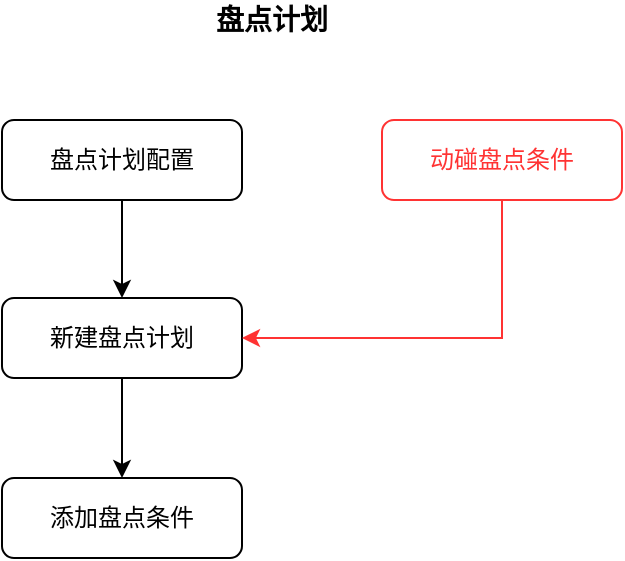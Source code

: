 <mxfile version="14.2.2" type="github">
  <diagram id="C5RBs43oDa-KdzZeNtuy" name="Page-1">
    <mxGraphModel dx="923" dy="402" grid="1" gridSize="10" guides="1" tooltips="1" connect="1" arrows="1" fold="1" page="1" pageScale="1" pageWidth="827" pageHeight="1169" math="0" shadow="0">
      <root>
        <mxCell id="WIyWlLk6GJQsqaUBKTNV-0" />
        <mxCell id="WIyWlLk6GJQsqaUBKTNV-1" parent="WIyWlLk6GJQsqaUBKTNV-0" />
        <mxCell id="Wi5Lt8Dd_UVsGv5NHamb-0" style="edgeStyle=orthogonalEdgeStyle;rounded=0;orthogonalLoop=1;jettySize=auto;html=1;exitX=0.5;exitY=1;exitDx=0;exitDy=0;entryX=0.5;entryY=0;entryDx=0;entryDy=0;" edge="1" parent="WIyWlLk6GJQsqaUBKTNV-1" source="Wi5Lt8Dd_UVsGv5NHamb-1" target="Wi5Lt8Dd_UVsGv5NHamb-2">
          <mxGeometry relative="1" as="geometry" />
        </mxCell>
        <mxCell id="Wi5Lt8Dd_UVsGv5NHamb-1" value="新建盘点计划" style="rounded=1;whiteSpace=wrap;html=1;fontSize=12;glass=0;strokeWidth=1;shadow=0;" vertex="1" parent="WIyWlLk6GJQsqaUBKTNV-1">
          <mxGeometry x="240" y="179" width="120" height="40" as="geometry" />
        </mxCell>
        <mxCell id="Wi5Lt8Dd_UVsGv5NHamb-2" value="添加盘点条件" style="rounded=1;whiteSpace=wrap;html=1;fontSize=12;glass=0;strokeWidth=1;shadow=0;" vertex="1" parent="WIyWlLk6GJQsqaUBKTNV-1">
          <mxGeometry x="240" y="269" width="120" height="40" as="geometry" />
        </mxCell>
        <mxCell id="Wi5Lt8Dd_UVsGv5NHamb-3" value="&lt;b&gt;&lt;font style=&quot;font-size: 14px&quot;&gt;盘点计划&lt;/font&gt;&lt;/b&gt;" style="text;html=1;strokeColor=none;fillColor=none;align=center;verticalAlign=middle;whiteSpace=wrap;rounded=0;" vertex="1" parent="WIyWlLk6GJQsqaUBKTNV-1">
          <mxGeometry x="320" y="30" width="110" height="20" as="geometry" />
        </mxCell>
        <mxCell id="Wi5Lt8Dd_UVsGv5NHamb-7" style="edgeStyle=orthogonalEdgeStyle;rounded=0;orthogonalLoop=1;jettySize=auto;html=1;entryX=0.5;entryY=0;entryDx=0;entryDy=0;" edge="1" parent="WIyWlLk6GJQsqaUBKTNV-1" source="Wi5Lt8Dd_UVsGv5NHamb-6" target="Wi5Lt8Dd_UVsGv5NHamb-1">
          <mxGeometry relative="1" as="geometry" />
        </mxCell>
        <mxCell id="Wi5Lt8Dd_UVsGv5NHamb-6" value="盘点计划配置" style="rounded=1;whiteSpace=wrap;html=1;fontSize=12;glass=0;strokeWidth=1;shadow=0;" vertex="1" parent="WIyWlLk6GJQsqaUBKTNV-1">
          <mxGeometry x="240" y="90" width="120" height="40" as="geometry" />
        </mxCell>
        <mxCell id="Wi5Lt8Dd_UVsGv5NHamb-9" style="edgeStyle=orthogonalEdgeStyle;rounded=0;orthogonalLoop=1;jettySize=auto;html=1;entryX=1;entryY=0.5;entryDx=0;entryDy=0;strokeColor=#FF3333;" edge="1" parent="WIyWlLk6GJQsqaUBKTNV-1" source="Wi5Lt8Dd_UVsGv5NHamb-8" target="Wi5Lt8Dd_UVsGv5NHamb-1">
          <mxGeometry relative="1" as="geometry">
            <Array as="points">
              <mxPoint x="490" y="199" />
            </Array>
          </mxGeometry>
        </mxCell>
        <mxCell id="Wi5Lt8Dd_UVsGv5NHamb-8" value="&lt;font color=&quot;#ff3333&quot;&gt;动碰盘点条件&lt;/font&gt;" style="rounded=1;whiteSpace=wrap;html=1;fontSize=12;glass=0;strokeWidth=1;shadow=0;strokeColor=#FF3333;" vertex="1" parent="WIyWlLk6GJQsqaUBKTNV-1">
          <mxGeometry x="430" y="90" width="120" height="40" as="geometry" />
        </mxCell>
      </root>
    </mxGraphModel>
  </diagram>
</mxfile>
